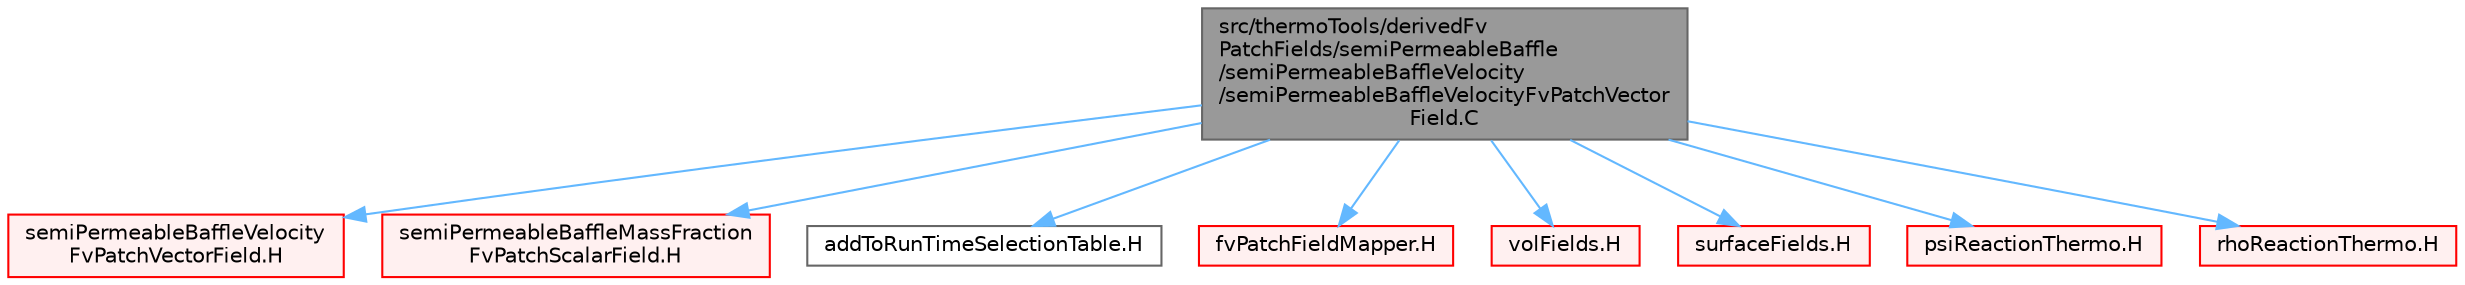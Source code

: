 digraph "src/thermoTools/derivedFvPatchFields/semiPermeableBaffle/semiPermeableBaffleVelocity/semiPermeableBaffleVelocityFvPatchVectorField.C"
{
 // LATEX_PDF_SIZE
  bgcolor="transparent";
  edge [fontname=Helvetica,fontsize=10,labelfontname=Helvetica,labelfontsize=10];
  node [fontname=Helvetica,fontsize=10,shape=box,height=0.2,width=0.4];
  Node1 [id="Node000001",label="src/thermoTools/derivedFv\lPatchFields/semiPermeableBaffle\l/semiPermeableBaffleVelocity\l/semiPermeableBaffleVelocityFvPatchVector\lField.C",height=0.2,width=0.4,color="gray40", fillcolor="grey60", style="filled", fontcolor="black",tooltip=" "];
  Node1 -> Node2 [id="edge1_Node000001_Node000002",color="steelblue1",style="solid",tooltip=" "];
  Node2 [id="Node000002",label="semiPermeableBaffleVelocity\lFvPatchVectorField.H",height=0.2,width=0.4,color="red", fillcolor="#FFF0F0", style="filled",URL="$semiPermeableBaffleVelocityFvPatchVectorField_8H.html",tooltip=" "];
  Node1 -> Node314 [id="edge2_Node000001_Node000314",color="steelblue1",style="solid",tooltip=" "];
  Node314 [id="Node000314",label="semiPermeableBaffleMassFraction\lFvPatchScalarField.H",height=0.2,width=0.4,color="red", fillcolor="#FFF0F0", style="filled",URL="$semiPermeableBaffleMassFractionFvPatchScalarField_8H.html",tooltip=" "];
  Node1 -> Node317 [id="edge3_Node000001_Node000317",color="steelblue1",style="solid",tooltip=" "];
  Node317 [id="Node000317",label="addToRunTimeSelectionTable.H",height=0.2,width=0.4,color="grey40", fillcolor="white", style="filled",URL="$addToRunTimeSelectionTable_8H.html",tooltip="Macros for easy insertion into run-time selection tables."];
  Node1 -> Node318 [id="edge4_Node000001_Node000318",color="steelblue1",style="solid",tooltip=" "];
  Node318 [id="Node000318",label="fvPatchFieldMapper.H",height=0.2,width=0.4,color="red", fillcolor="#FFF0F0", style="filled",URL="$fvPatchFieldMapper_8H.html",tooltip=" "];
  Node1 -> Node319 [id="edge5_Node000001_Node000319",color="steelblue1",style="solid",tooltip=" "];
  Node319 [id="Node000319",label="volFields.H",height=0.2,width=0.4,color="red", fillcolor="#FFF0F0", style="filled",URL="$volFields_8H.html",tooltip=" "];
  Node1 -> Node424 [id="edge6_Node000001_Node000424",color="steelblue1",style="solid",tooltip=" "];
  Node424 [id="Node000424",label="surfaceFields.H",height=0.2,width=0.4,color="red", fillcolor="#FFF0F0", style="filled",URL="$surfaceFields_8H.html",tooltip="Foam::surfaceFields."];
  Node1 -> Node432 [id="edge7_Node000001_Node000432",color="steelblue1",style="solid",tooltip=" "];
  Node432 [id="Node000432",label="psiReactionThermo.H",height=0.2,width=0.4,color="red", fillcolor="#FFF0F0", style="filled",URL="$psiReactionThermo_8H.html",tooltip=" "];
  Node1 -> Node447 [id="edge8_Node000001_Node000447",color="steelblue1",style="solid",tooltip=" "];
  Node447 [id="Node000447",label="rhoReactionThermo.H",height=0.2,width=0.4,color="red", fillcolor="#FFF0F0", style="filled",URL="$rhoReactionThermo_8H.html",tooltip=" "];
}
